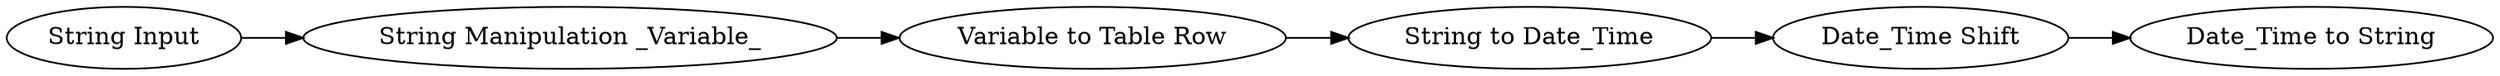 digraph {
	1 [label="String Input"]
	2 [label="String Manipulation _Variable_"]
	3 [label="Variable to Table Row"]
	4 [label="String to Date_Time"]
	6 [label="Date_Time Shift"]
	8 [label="Date_Time to String"]
	1 -> 2
	2 -> 3
	3 -> 4
	4 -> 6
	6 -> 8
	rankdir=LR
}
